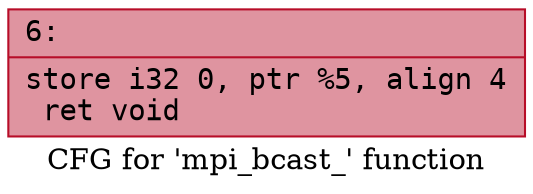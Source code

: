 digraph "CFG for 'mpi_bcast_' function" {
	label="CFG for 'mpi_bcast_' function";

	Node0x5560a31bbdd0 [shape=record,color="#b70d28ff", style=filled, fillcolor="#b70d2870" fontname="Courier",label="{6:\l|  store i32 0, ptr %5, align 4\l  ret void\l}"];
}
